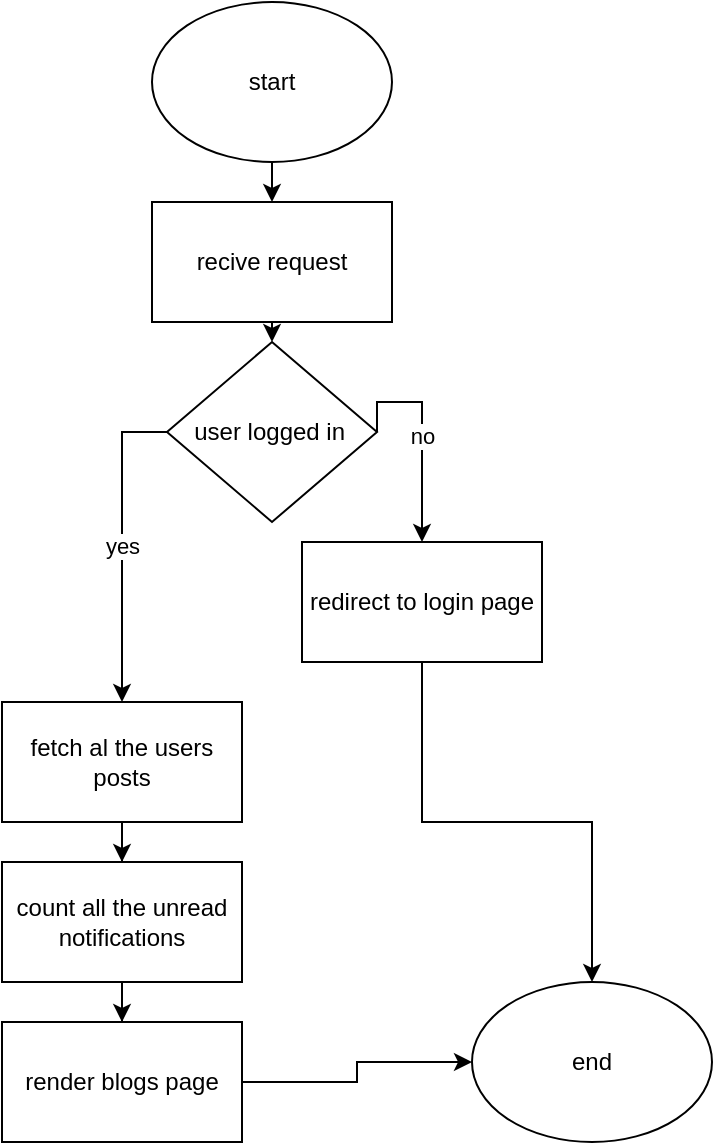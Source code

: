 <mxfile version="24.0.4" type="device">
  <diagram name="Page-1" id="cWR2kvsjqK5DnU9BWyxh">
    <mxGraphModel dx="1276" dy="606" grid="1" gridSize="10" guides="1" tooltips="1" connect="1" arrows="1" fold="1" page="1" pageScale="1" pageWidth="850" pageHeight="1100" math="0" shadow="0">
      <root>
        <mxCell id="0" />
        <mxCell id="1" parent="0" />
        <mxCell id="gkCFAGQzwn8Dh7KJZnO2-1" value="end" style="ellipse;whiteSpace=wrap;html=1;" vertex="1" parent="1">
          <mxGeometry x="465" y="540" width="120" height="80" as="geometry" />
        </mxCell>
        <mxCell id="gkCFAGQzwn8Dh7KJZnO2-24" style="edgeStyle=orthogonalEdgeStyle;rounded=0;orthogonalLoop=1;jettySize=auto;html=1;exitX=0.5;exitY=1;exitDx=0;exitDy=0;entryX=0.5;entryY=0;entryDx=0;entryDy=0;" edge="1" parent="1" source="gkCFAGQzwn8Dh7KJZnO2-2" target="gkCFAGQzwn8Dh7KJZnO2-11">
          <mxGeometry relative="1" as="geometry" />
        </mxCell>
        <mxCell id="gkCFAGQzwn8Dh7KJZnO2-2" value="start" style="ellipse;whiteSpace=wrap;html=1;" vertex="1" parent="1">
          <mxGeometry x="305" y="50" width="120" height="80" as="geometry" />
        </mxCell>
        <mxCell id="gkCFAGQzwn8Dh7KJZnO2-6" value="" style="edgeStyle=orthogonalEdgeStyle;rounded=0;orthogonalLoop=1;jettySize=auto;html=1;" edge="1" parent="1" source="gkCFAGQzwn8Dh7KJZnO2-3" target="gkCFAGQzwn8Dh7KJZnO2-5">
          <mxGeometry relative="1" as="geometry" />
        </mxCell>
        <mxCell id="gkCFAGQzwn8Dh7KJZnO2-3" value="fetch al the users posts" style="whiteSpace=wrap;html=1;" vertex="1" parent="1">
          <mxGeometry x="230" y="400" width="120" height="60" as="geometry" />
        </mxCell>
        <mxCell id="gkCFAGQzwn8Dh7KJZnO2-15" value="" style="edgeStyle=orthogonalEdgeStyle;rounded=0;orthogonalLoop=1;jettySize=auto;html=1;" edge="1" parent="1" source="gkCFAGQzwn8Dh7KJZnO2-5" target="gkCFAGQzwn8Dh7KJZnO2-14">
          <mxGeometry relative="1" as="geometry" />
        </mxCell>
        <mxCell id="gkCFAGQzwn8Dh7KJZnO2-5" value="count all the unread notifications" style="whiteSpace=wrap;html=1;" vertex="1" parent="1">
          <mxGeometry x="230" y="480" width="120" height="60" as="geometry" />
        </mxCell>
        <mxCell id="gkCFAGQzwn8Dh7KJZnO2-25" style="edgeStyle=orthogonalEdgeStyle;rounded=0;orthogonalLoop=1;jettySize=auto;html=1;exitX=0.5;exitY=1;exitDx=0;exitDy=0;entryX=0.5;entryY=0;entryDx=0;entryDy=0;" edge="1" parent="1" source="gkCFAGQzwn8Dh7KJZnO2-11" target="gkCFAGQzwn8Dh7KJZnO2-17">
          <mxGeometry relative="1" as="geometry" />
        </mxCell>
        <mxCell id="gkCFAGQzwn8Dh7KJZnO2-11" value="recive request" style="whiteSpace=wrap;html=1;" vertex="1" parent="1">
          <mxGeometry x="305" y="150" width="120" height="60" as="geometry" />
        </mxCell>
        <mxCell id="gkCFAGQzwn8Dh7KJZnO2-16" value="" style="edgeStyle=orthogonalEdgeStyle;rounded=0;orthogonalLoop=1;jettySize=auto;html=1;" edge="1" parent="1" source="gkCFAGQzwn8Dh7KJZnO2-14" target="gkCFAGQzwn8Dh7KJZnO2-1">
          <mxGeometry relative="1" as="geometry" />
        </mxCell>
        <mxCell id="gkCFAGQzwn8Dh7KJZnO2-14" value="render blogs page" style="whiteSpace=wrap;html=1;" vertex="1" parent="1">
          <mxGeometry x="230" y="560" width="120" height="60" as="geometry" />
        </mxCell>
        <mxCell id="gkCFAGQzwn8Dh7KJZnO2-23" value="no" style="edgeStyle=orthogonalEdgeStyle;rounded=0;orthogonalLoop=1;jettySize=auto;html=1;exitX=1;exitY=0.5;exitDx=0;exitDy=0;" edge="1" parent="1" source="gkCFAGQzwn8Dh7KJZnO2-17" target="gkCFAGQzwn8Dh7KJZnO2-20">
          <mxGeometry relative="1" as="geometry">
            <Array as="points">
              <mxPoint x="418" y="250" />
              <mxPoint x="440" y="250" />
            </Array>
          </mxGeometry>
        </mxCell>
        <mxCell id="gkCFAGQzwn8Dh7KJZnO2-26" value="yes" style="edgeStyle=orthogonalEdgeStyle;rounded=0;orthogonalLoop=1;jettySize=auto;html=1;exitX=0;exitY=0.5;exitDx=0;exitDy=0;entryX=0.5;entryY=0;entryDx=0;entryDy=0;" edge="1" parent="1" source="gkCFAGQzwn8Dh7KJZnO2-17" target="gkCFAGQzwn8Dh7KJZnO2-3">
          <mxGeometry relative="1" as="geometry" />
        </mxCell>
        <mxCell id="gkCFAGQzwn8Dh7KJZnO2-17" value="user logged in&amp;nbsp;" style="rhombus;whiteSpace=wrap;html=1;" vertex="1" parent="1">
          <mxGeometry x="312.5" y="220" width="105" height="90" as="geometry" />
        </mxCell>
        <mxCell id="gkCFAGQzwn8Dh7KJZnO2-22" style="edgeStyle=orthogonalEdgeStyle;rounded=0;orthogonalLoop=1;jettySize=auto;html=1;entryX=0.5;entryY=0;entryDx=0;entryDy=0;" edge="1" parent="1" source="gkCFAGQzwn8Dh7KJZnO2-20" target="gkCFAGQzwn8Dh7KJZnO2-1">
          <mxGeometry relative="1" as="geometry" />
        </mxCell>
        <mxCell id="gkCFAGQzwn8Dh7KJZnO2-20" value="redirect to login page" style="whiteSpace=wrap;html=1;" vertex="1" parent="1">
          <mxGeometry x="380" y="320" width="120" height="60" as="geometry" />
        </mxCell>
      </root>
    </mxGraphModel>
  </diagram>
</mxfile>
